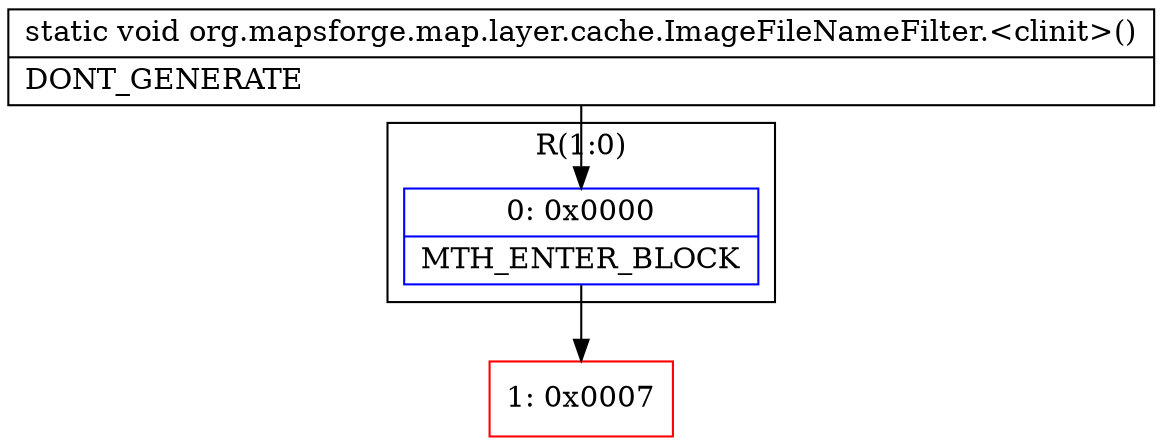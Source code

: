 digraph "CFG fororg.mapsforge.map.layer.cache.ImageFileNameFilter.\<clinit\>()V" {
subgraph cluster_Region_1156799759 {
label = "R(1:0)";
node [shape=record,color=blue];
Node_0 [shape=record,label="{0\:\ 0x0000|MTH_ENTER_BLOCK\l}"];
}
Node_1 [shape=record,color=red,label="{1\:\ 0x0007}"];
MethodNode[shape=record,label="{static void org.mapsforge.map.layer.cache.ImageFileNameFilter.\<clinit\>()  | DONT_GENERATE\l}"];
MethodNode -> Node_0;
Node_0 -> Node_1;
}

